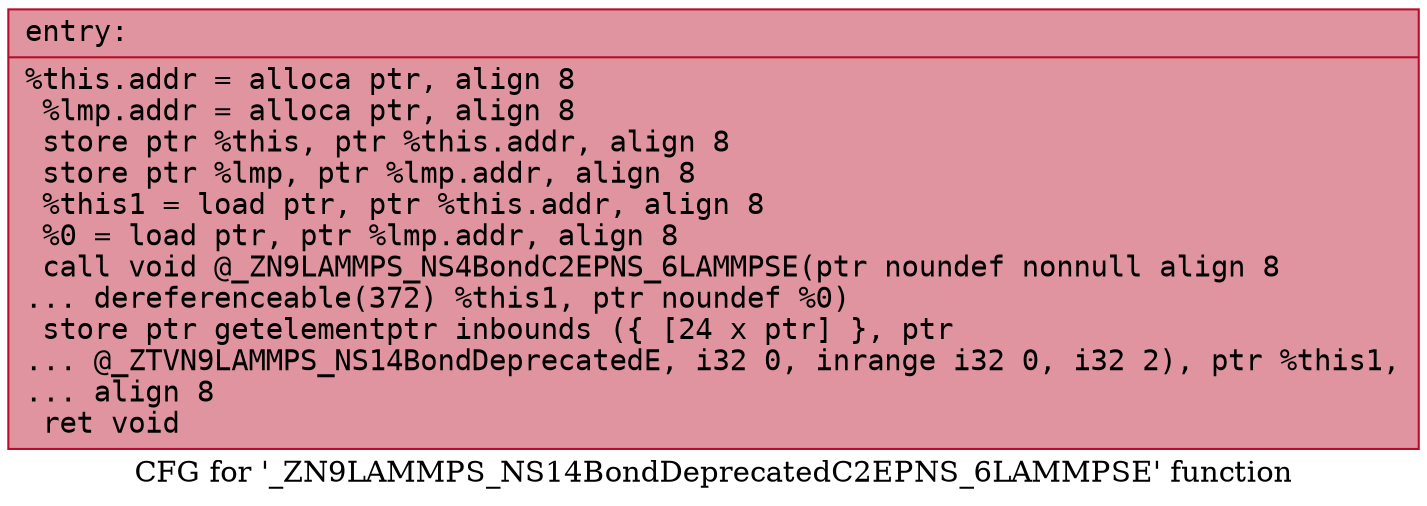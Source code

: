 digraph "CFG for '_ZN9LAMMPS_NS14BondDeprecatedC2EPNS_6LAMMPSE' function" {
	label="CFG for '_ZN9LAMMPS_NS14BondDeprecatedC2EPNS_6LAMMPSE' function";

	Node0x563a5e221740 [shape=record,color="#b70d28ff", style=filled, fillcolor="#b70d2870" fontname="Courier",label="{entry:\l|  %this.addr = alloca ptr, align 8\l  %lmp.addr = alloca ptr, align 8\l  store ptr %this, ptr %this.addr, align 8\l  store ptr %lmp, ptr %lmp.addr, align 8\l  %this1 = load ptr, ptr %this.addr, align 8\l  %0 = load ptr, ptr %lmp.addr, align 8\l  call void @_ZN9LAMMPS_NS4BondC2EPNS_6LAMMPSE(ptr noundef nonnull align 8\l... dereferenceable(372) %this1, ptr noundef %0)\l  store ptr getelementptr inbounds (\{ [24 x ptr] \}, ptr\l... @_ZTVN9LAMMPS_NS14BondDeprecatedE, i32 0, inrange i32 0, i32 2), ptr %this1,\l... align 8\l  ret void\l}"];
}
